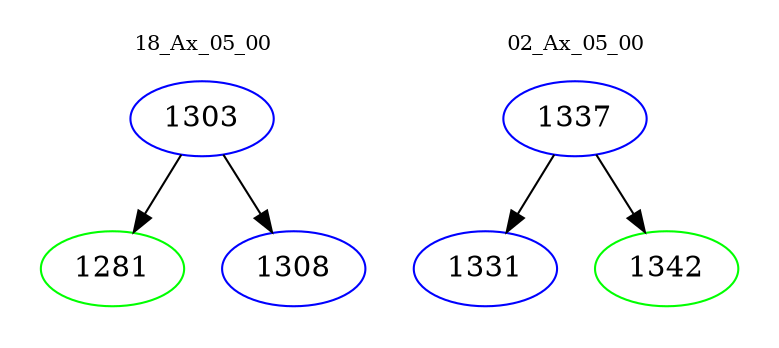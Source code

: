 digraph{
subgraph cluster_0 {
color = white
label = "18_Ax_05_00";
fontsize=10;
T0_1303 [label="1303", color="blue"]
T0_1303 -> T0_1281 [color="black"]
T0_1281 [label="1281", color="green"]
T0_1303 -> T0_1308 [color="black"]
T0_1308 [label="1308", color="blue"]
}
subgraph cluster_1 {
color = white
label = "02_Ax_05_00";
fontsize=10;
T1_1337 [label="1337", color="blue"]
T1_1337 -> T1_1331 [color="black"]
T1_1331 [label="1331", color="blue"]
T1_1337 -> T1_1342 [color="black"]
T1_1342 [label="1342", color="green"]
}
}

